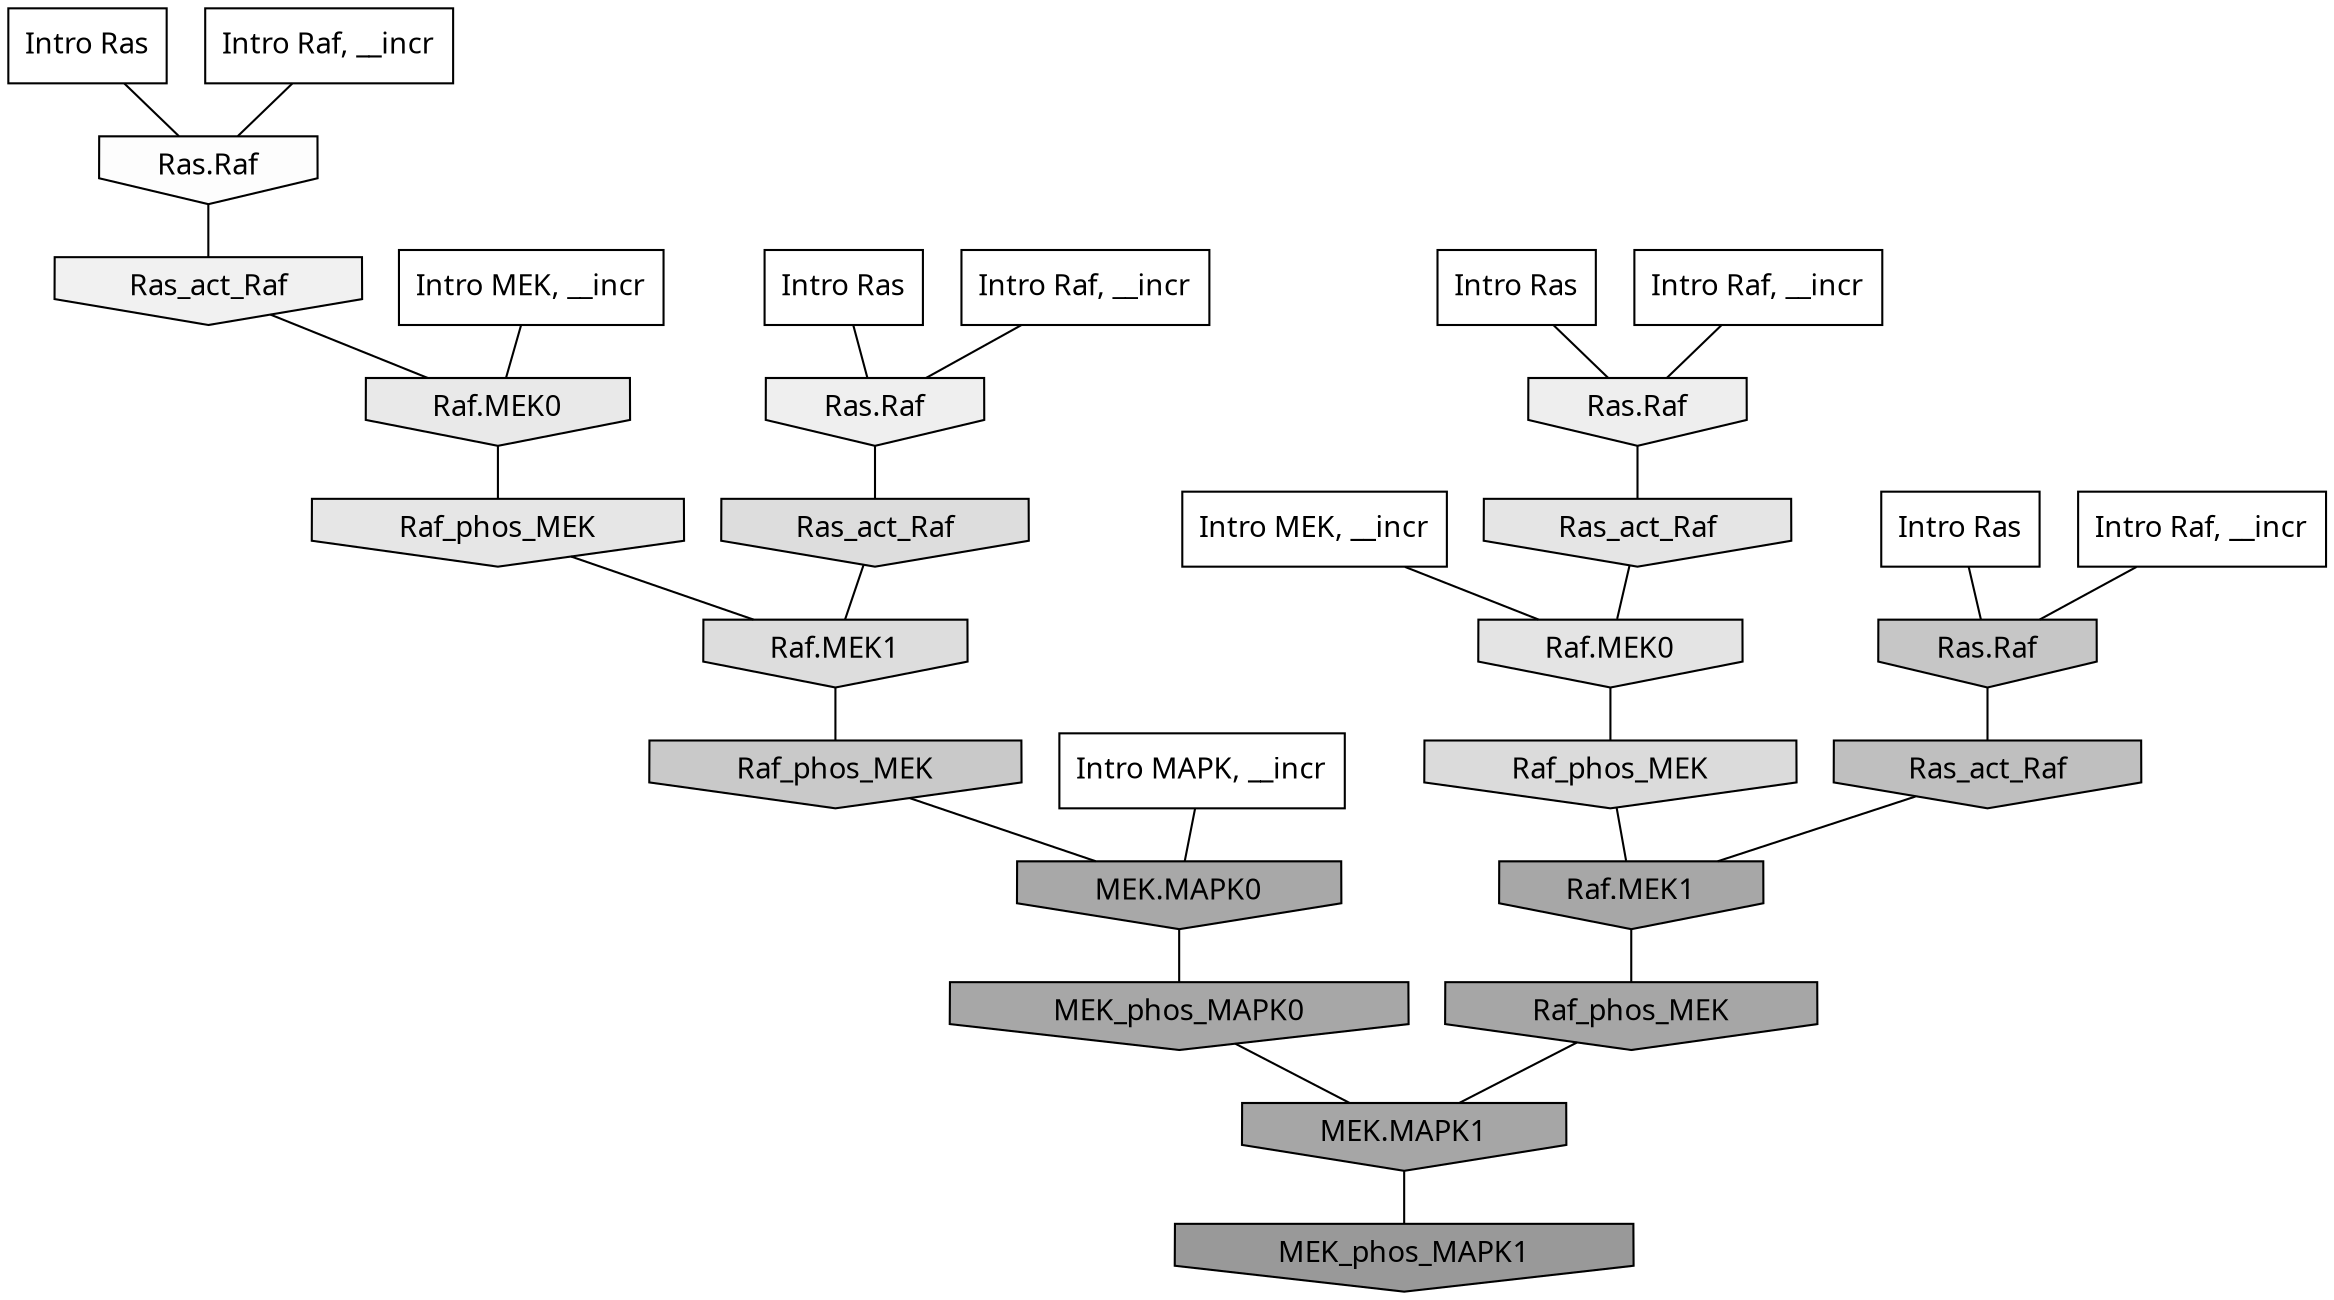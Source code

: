 digraph G{
  rankdir="TB";
  ranksep=0.30;
  node [fontname="CMU Serif"];
  edge [fontname="CMU Serif"];
  
  1 [label="Intro Ras", shape=rectangle, style=filled, fillcolor="0.000 0.000 1.000"]
  
  18 [label="Intro Ras", shape=rectangle, style=filled, fillcolor="0.000 0.000 1.000"]
  
  51 [label="Intro Ras", shape=rectangle, style=filled, fillcolor="0.000 0.000 1.000"]
  
  83 [label="Intro Ras", shape=rectangle, style=filled, fillcolor="0.000 0.000 1.000"]
  
  150 [label="Intro Raf, __incr", shape=rectangle, style=filled, fillcolor="0.000 0.000 1.000"]
  
  347 [label="Intro Raf, __incr", shape=rectangle, style=filled, fillcolor="0.000 0.000 1.000"]
  
  888 [label="Intro Raf, __incr", shape=rectangle, style=filled, fillcolor="0.000 0.000 1.000"]
  
  950 [label="Intro Raf, __incr", shape=rectangle, style=filled, fillcolor="0.000 0.000 1.000"]
  
  1259 [label="Intro MEK, __incr", shape=rectangle, style=filled, fillcolor="0.000 0.000 1.000"]
  
  1529 [label="Intro MEK, __incr", shape=rectangle, style=filled, fillcolor="0.000 0.000 1.000"]
  
  2967 [label="Intro MAPK, __incr", shape=rectangle, style=filled, fillcolor="0.000 0.000 1.000"]
  
  3370 [label="Ras.Raf", shape=invhouse, style=filled, fillcolor="0.000 0.000 0.991"]
  
  3858 [label="Ras_act_Raf", shape=invhouse, style=filled, fillcolor="0.000 0.000 0.942"]
  
  3958 [label="Ras.Raf", shape=invhouse, style=filled, fillcolor="0.000 0.000 0.936"]
  
  4071 [label="Ras.Raf", shape=invhouse, style=filled, fillcolor="0.000 0.000 0.930"]
  
  4322 [label="Raf.MEK0", shape=invhouse, style=filled, fillcolor="0.000 0.000 0.913"]
  
  4534 [label="Raf_phos_MEK", shape=invhouse, style=filled, fillcolor="0.000 0.000 0.901"]
  
  4653 [label="Ras_act_Raf", shape=invhouse, style=filled, fillcolor="0.000 0.000 0.895"]
  
  4688 [label="Raf.MEK0", shape=invhouse, style=filled, fillcolor="0.000 0.000 0.893"]
  
  5210 [label="Ras_act_Raf", shape=invhouse, style=filled, fillcolor="0.000 0.000 0.864"]
  
  5213 [label="Raf.MEK1", shape=invhouse, style=filled, fillcolor="0.000 0.000 0.864"]
  
  5420 [label="Raf_phos_MEK", shape=invhouse, style=filled, fillcolor="0.000 0.000 0.856"]
  
  7098 [label="Raf_phos_MEK", shape=invhouse, style=filled, fillcolor="0.000 0.000 0.787"]
  
  7478 [label="Ras.Raf", shape=invhouse, style=filled, fillcolor="0.000 0.000 0.777"]
  
  8469 [label="Ras_act_Raf", shape=invhouse, style=filled, fillcolor="0.000 0.000 0.750"]
  
  13556 [label="MEK.MAPK0", shape=invhouse, style=filled, fillcolor="0.000 0.000 0.658"]
  
  13732 [label="MEK_phos_MAPK0", shape=invhouse, style=filled, fillcolor="0.000 0.000 0.656"]
  
  13903 [label="Raf.MEK1", shape=invhouse, style=filled, fillcolor="0.000 0.000 0.654"]
  
  14110 [label="Raf_phos_MEK", shape=invhouse, style=filled, fillcolor="0.000 0.000 0.651"]
  
  14120 [label="MEK.MAPK1", shape=invhouse, style=filled, fillcolor="0.000 0.000 0.651"]
  
  17125 [label="MEK_phos_MAPK1", shape=invhouse, style=filled, fillcolor="0.000 0.000 0.600"]
  
  
  14120 -> 17125 [dir=none, color="0.000 0.000 0.000"] 
  14110 -> 14120 [dir=none, color="0.000 0.000 0.000"] 
  13903 -> 14110 [dir=none, color="0.000 0.000 0.000"] 
  13732 -> 14120 [dir=none, color="0.000 0.000 0.000"] 
  13556 -> 13732 [dir=none, color="0.000 0.000 0.000"] 
  8469 -> 13903 [dir=none, color="0.000 0.000 0.000"] 
  7478 -> 8469 [dir=none, color="0.000 0.000 0.000"] 
  7098 -> 13556 [dir=none, color="0.000 0.000 0.000"] 
  5420 -> 13903 [dir=none, color="0.000 0.000 0.000"] 
  5213 -> 7098 [dir=none, color="0.000 0.000 0.000"] 
  5210 -> 5213 [dir=none, color="0.000 0.000 0.000"] 
  4688 -> 5420 [dir=none, color="0.000 0.000 0.000"] 
  4653 -> 4688 [dir=none, color="0.000 0.000 0.000"] 
  4534 -> 5213 [dir=none, color="0.000 0.000 0.000"] 
  4322 -> 4534 [dir=none, color="0.000 0.000 0.000"] 
  4071 -> 4653 [dir=none, color="0.000 0.000 0.000"] 
  3958 -> 5210 [dir=none, color="0.000 0.000 0.000"] 
  3858 -> 4322 [dir=none, color="0.000 0.000 0.000"] 
  3370 -> 3858 [dir=none, color="0.000 0.000 0.000"] 
  2967 -> 13556 [dir=none, color="0.000 0.000 0.000"] 
  1529 -> 4688 [dir=none, color="0.000 0.000 0.000"] 
  1259 -> 4322 [dir=none, color="0.000 0.000 0.000"] 
  950 -> 4071 [dir=none, color="0.000 0.000 0.000"] 
  888 -> 3370 [dir=none, color="0.000 0.000 0.000"] 
  347 -> 7478 [dir=none, color="0.000 0.000 0.000"] 
  150 -> 3958 [dir=none, color="0.000 0.000 0.000"] 
  83 -> 3958 [dir=none, color="0.000 0.000 0.000"] 
  51 -> 4071 [dir=none, color="0.000 0.000 0.000"] 
  18 -> 7478 [dir=none, color="0.000 0.000 0.000"] 
  1 -> 3370 [dir=none, color="0.000 0.000 0.000"] 
  
  }
